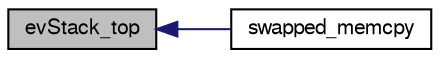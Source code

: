 digraph "evStack_top"
{
  bgcolor="transparent";
  edge [fontname="FreeSans",fontsize="10",labelfontname="FreeSans",labelfontsize="10"];
  node [fontname="FreeSans",fontsize="10",shape=record];
  rankdir="LR";
  Node1 [label="evStack_top",height=0.2,width=0.4,color="black", fillcolor="grey75", style="filled" fontcolor="black"];
  Node1 -> Node2 [dir="back",color="midnightblue",fontsize="10",style="solid",fontname="FreeSans"];
  Node2 [label="swapped_memcpy",height=0.2,width=0.4,color="black",URL="$dc/dd4/swap__util_8c.html#a9e2251d7aa2d337c66fc00c94d936f6b"];
}
